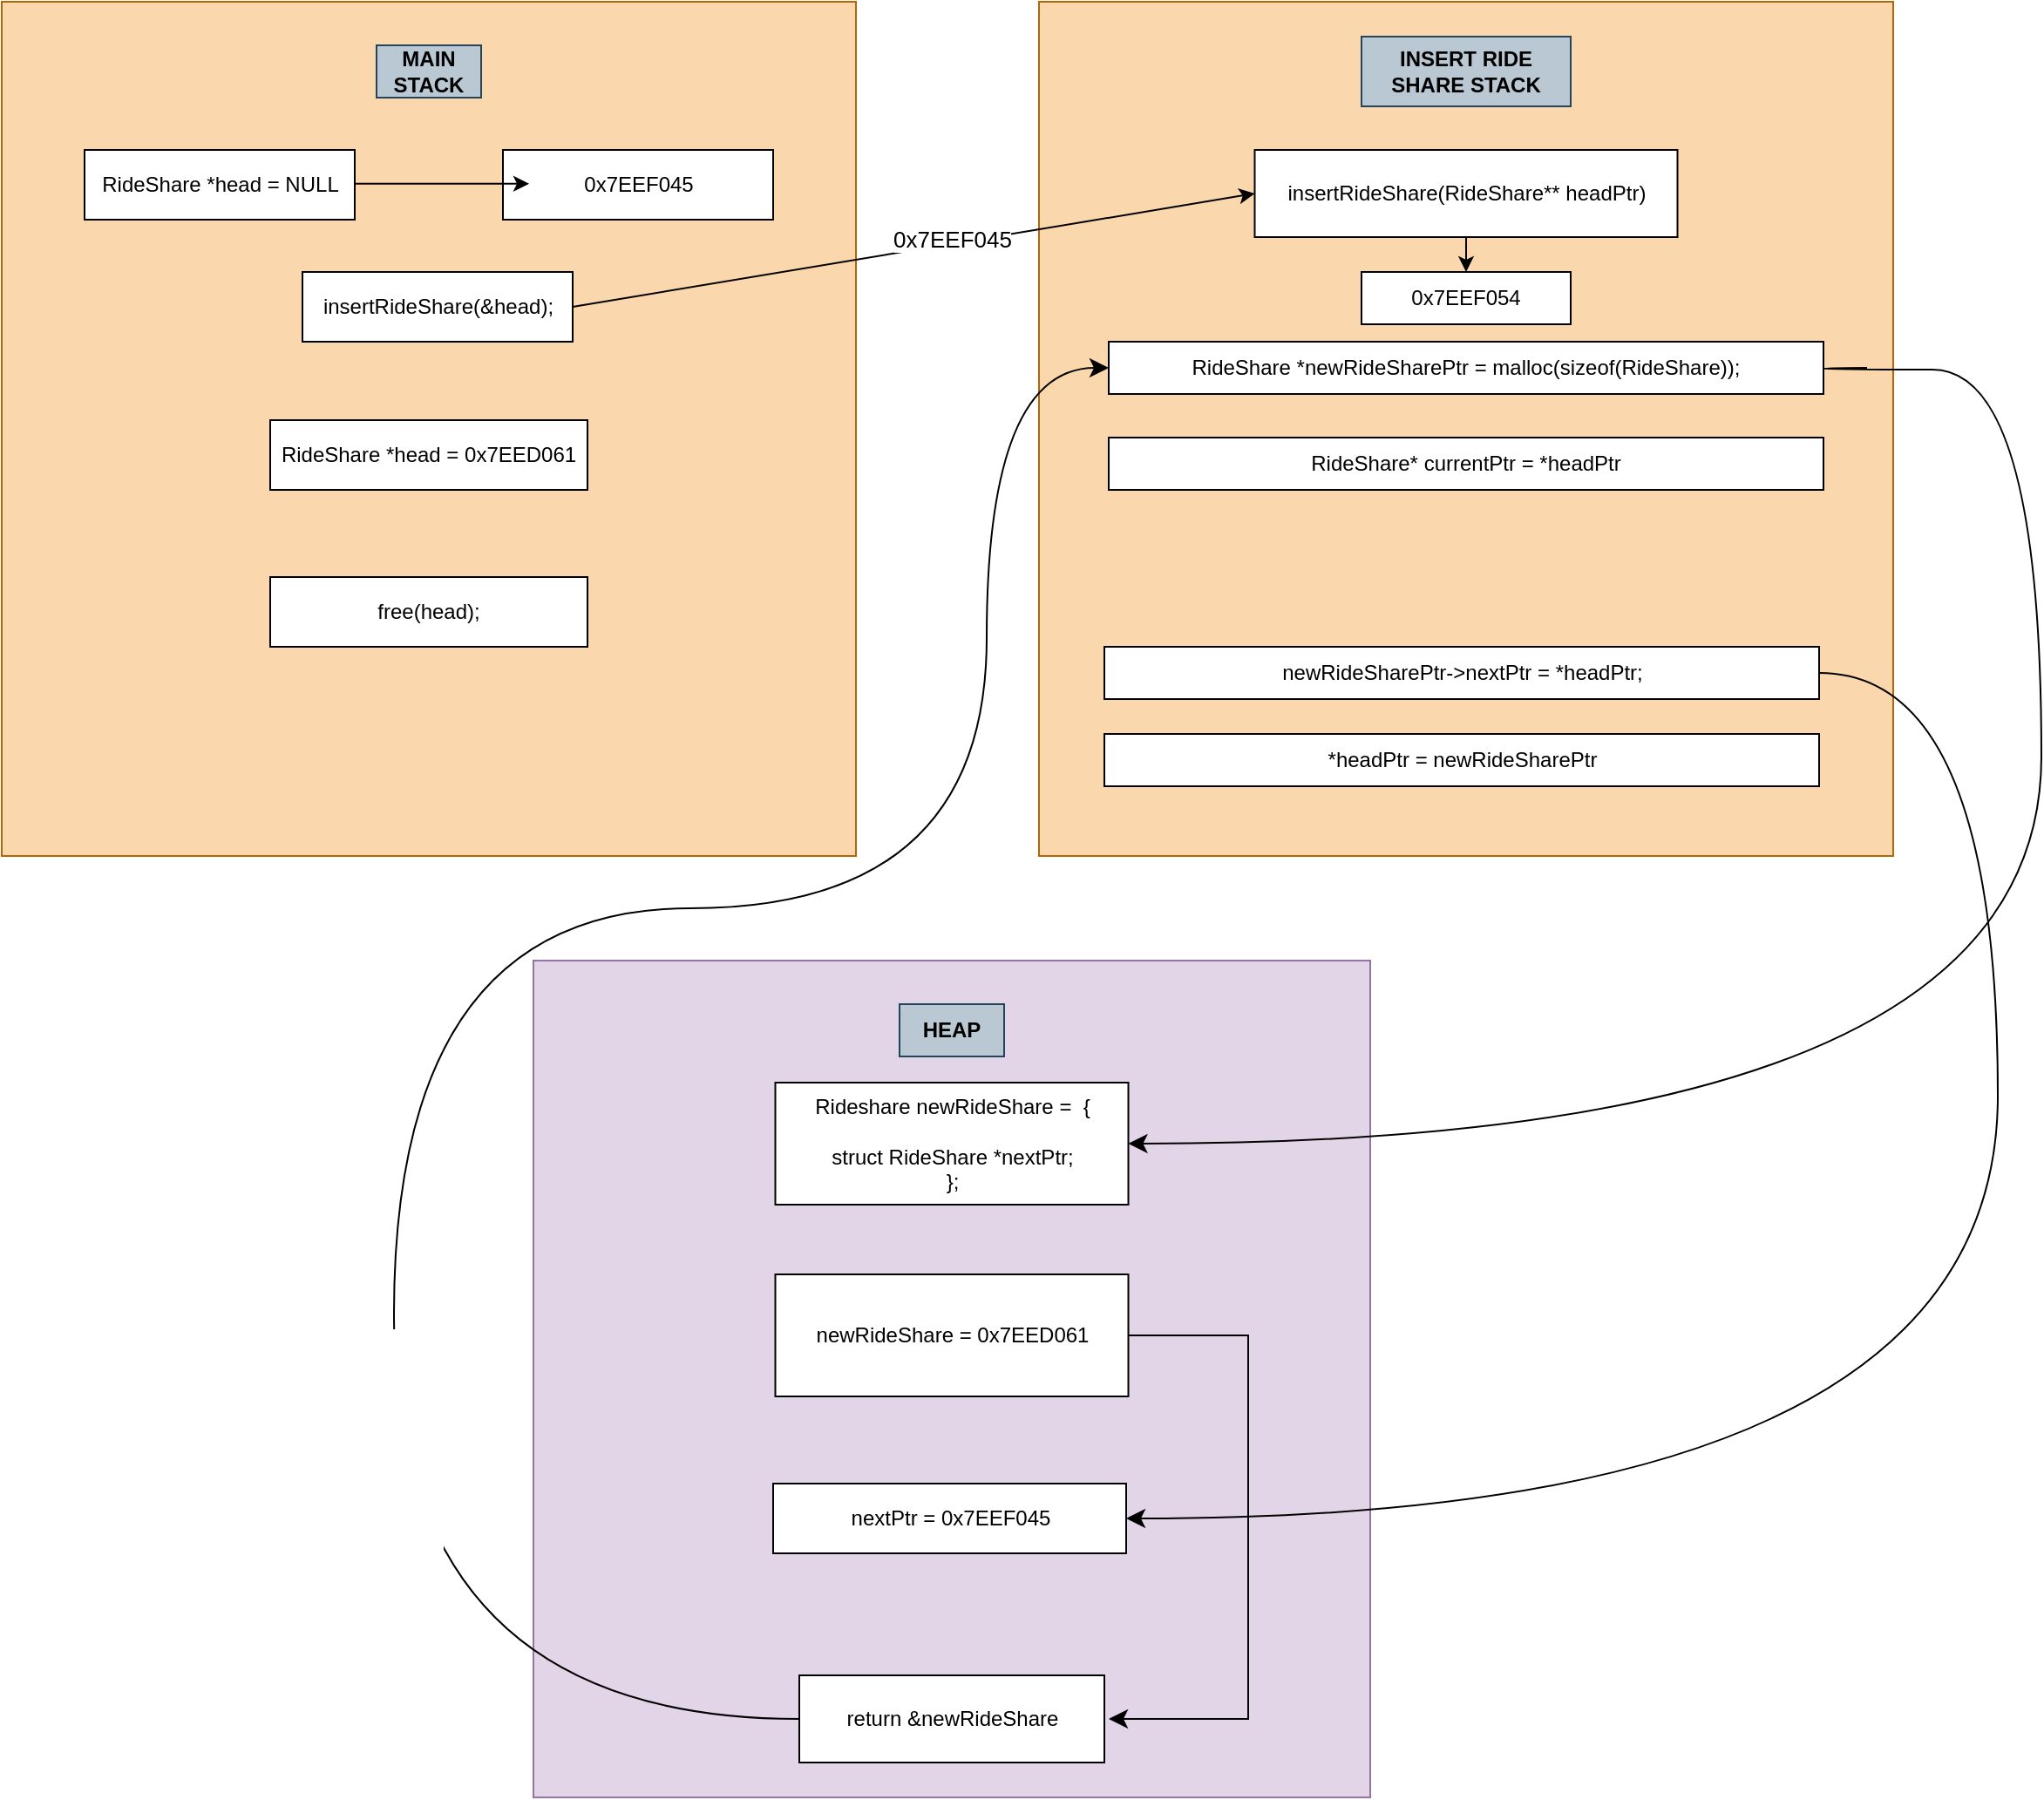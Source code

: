 <mxfile version="24.3.1" type="github" pages="2">
  <diagram name="Page-1" id="FroGnHOa9ntfNl5yrNbP">
    <mxGraphModel dx="1572" dy="673" grid="1" gridSize="10" guides="1" tooltips="1" connect="1" arrows="1" fold="1" page="1" pageScale="1" pageWidth="850" pageHeight="1100" math="0" shadow="0">
      <root>
        <mxCell id="0" />
        <mxCell id="1" parent="0" />
        <mxCell id="H_20zZlquwgilv0S4cVw-3" value="" style="whiteSpace=wrap;html=1;aspect=fixed;fillColor=#fad7ac;strokeColor=#b46504;" parent="1" vertex="1">
          <mxGeometry x="305" width="490" height="490" as="geometry" />
        </mxCell>
        <mxCell id="H_20zZlquwgilv0S4cVw-4" value="&lt;b&gt;MAIN STACK&lt;/b&gt;" style="text;html=1;align=center;verticalAlign=middle;whiteSpace=wrap;rounded=0;fillColor=#bac8d3;strokeColor=#23445d;" parent="1" vertex="1">
          <mxGeometry x="520" y="25" width="60" height="30" as="geometry" />
        </mxCell>
        <mxCell id="s7YxVungP2fpLHbj8Vtj-1" value="RideShare *head = NULL" style="rounded=0;whiteSpace=wrap;html=1;" parent="1" vertex="1">
          <mxGeometry x="352.5" y="85" width="155" height="40" as="geometry" />
        </mxCell>
        <mxCell id="s7YxVungP2fpLHbj8Vtj-2" value="insertRideShare(&amp;amp;head);" style="rounded=0;whiteSpace=wrap;html=1;" parent="1" vertex="1">
          <mxGeometry x="477.5" y="155" width="155" height="40" as="geometry" />
        </mxCell>
        <mxCell id="s7YxVungP2fpLHbj8Vtj-3" value="" style="whiteSpace=wrap;html=1;aspect=fixed;fillColor=#fad7ac;strokeColor=#b46504;" parent="1" vertex="1">
          <mxGeometry x="900" width="490" height="490" as="geometry" />
        </mxCell>
        <mxCell id="s7YxVungP2fpLHbj8Vtj-4" value="&lt;b&gt;INSERT RIDE SHARE STACK&lt;br&gt;&lt;/b&gt;" style="text;html=1;align=center;verticalAlign=middle;whiteSpace=wrap;rounded=0;fillColor=#bac8d3;strokeColor=#23445d;" parent="1" vertex="1">
          <mxGeometry x="1085" y="20" width="120" height="40" as="geometry" />
        </mxCell>
        <mxCell id="9rHwSf6MdKlfwykT_TFH-1" value="0x7EEF045" style="rounded=0;whiteSpace=wrap;html=1;" parent="1" vertex="1">
          <mxGeometry x="592.5" y="85" width="155" height="40" as="geometry" />
        </mxCell>
        <mxCell id="9rHwSf6MdKlfwykT_TFH-2" value="" style="endArrow=classic;html=1;rounded=0;" parent="1" edge="1">
          <mxGeometry relative="1" as="geometry">
            <mxPoint x="507.5" y="104.41" as="sourcePoint" />
            <mxPoint x="607.5" y="104.41" as="targetPoint" />
          </mxGeometry>
        </mxCell>
        <mxCell id="9rHwSf6MdKlfwykT_TFH-4" value="" style="endArrow=classic;html=1;rounded=0;exitX=1;exitY=0.5;exitDx=0;exitDy=0;entryX=0;entryY=0.5;entryDx=0;entryDy=0;" parent="1" edge="1" target="9rHwSf6MdKlfwykT_TFH-9" source="s7YxVungP2fpLHbj8Vtj-2">
          <mxGeometry relative="1" as="geometry">
            <mxPoint x="442.5" y="175" as="sourcePoint" />
            <mxPoint x="787.5" y="233.82" as="targetPoint" />
          </mxGeometry>
        </mxCell>
        <mxCell id="9rHwSf6MdKlfwykT_TFH-5" value="0x7EEF045" style="edgeLabel;resizable=0;html=1;;align=center;verticalAlign=middle;spacing=2;fontSize=13;" parent="9rHwSf6MdKlfwykT_TFH-4" connectable="0" vertex="1">
          <mxGeometry relative="1" as="geometry">
            <mxPoint x="21" y="-7" as="offset" />
          </mxGeometry>
        </mxCell>
        <mxCell id="9rHwSf6MdKlfwykT_TFH-9" value="insertRideShare(RideShare** headPtr)" style="rounded=0;whiteSpace=wrap;html=1;" parent="1" vertex="1">
          <mxGeometry x="1023.75" y="85" width="242.5" height="50" as="geometry" />
        </mxCell>
        <mxCell id="xYxj79S9pgORMnlAGYJZ-4" value="" style="endArrow=classic;html=1;rounded=0;exitX=0.5;exitY=1;exitDx=0;exitDy=0;" edge="1" parent="1" source="9rHwSf6MdKlfwykT_TFH-9" target="xYxj79S9pgORMnlAGYJZ-5">
          <mxGeometry width="50" height="50" relative="1" as="geometry">
            <mxPoint x="980" y="350" as="sourcePoint" />
            <mxPoint x="1030" y="300" as="targetPoint" />
          </mxGeometry>
        </mxCell>
        <mxCell id="xYxj79S9pgORMnlAGYJZ-5" value="0x7EEF054" style="rounded=0;whiteSpace=wrap;html=1;" vertex="1" parent="1">
          <mxGeometry x="1085" y="155" width="120" height="30" as="geometry" />
        </mxCell>
        <mxCell id="xYxj79S9pgORMnlAGYJZ-6" value="RideShare* currentPtr = *headPtr" style="rounded=0;whiteSpace=wrap;html=1;" vertex="1" parent="1">
          <mxGeometry x="940" y="250" width="410" height="30" as="geometry" />
        </mxCell>
        <mxCell id="EGVVTHV1Z94VJ7e5ZW9c-1" value="" style="whiteSpace=wrap;html=1;aspect=fixed;fillColor=#e1d5e7;strokeColor=#9673a6;" vertex="1" parent="1">
          <mxGeometry x="610" y="550" width="480" height="480" as="geometry" />
        </mxCell>
        <mxCell id="EGVVTHV1Z94VJ7e5ZW9c-2" value="&lt;b&gt;HEAP&lt;/b&gt;" style="text;html=1;align=center;verticalAlign=middle;whiteSpace=wrap;rounded=0;fillColor=#bac8d3;strokeColor=#23445d;" vertex="1" parent="1">
          <mxGeometry x="820" y="575" width="60" height="30" as="geometry" />
        </mxCell>
        <mxCell id="EGVVTHV1Z94VJ7e5ZW9c-3" value="RideShare *newRideSharePtr = malloc(sizeof(RideShare));" style="rounded=0;whiteSpace=wrap;html=1;" vertex="1" parent="1">
          <mxGeometry x="940" y="195" width="410" height="30" as="geometry" />
        </mxCell>
        <mxCell id="EGVVTHV1Z94VJ7e5ZW9c-6" value="" style="edgeStyle=orthogonalEdgeStyle;endArrow=classic;html=1;rounded=0;endSize=8;startSize=8;elbow=vertical;curved=1;entryX=1;entryY=0.5;entryDx=0;entryDy=0;" edge="1" parent="1" target="EGVVTHV1Z94VJ7e5ZW9c-7">
          <mxGeometry width="50" height="50" relative="1" as="geometry">
            <mxPoint x="1375" y="210" as="sourcePoint" />
            <mxPoint x="960" y="655" as="targetPoint" />
            <Array as="points">
              <mxPoint x="1350" y="210" />
              <mxPoint x="1350" y="211" />
              <mxPoint x="1475" y="211" />
              <mxPoint x="1475" y="655" />
            </Array>
          </mxGeometry>
        </mxCell>
        <mxCell id="EGVVTHV1Z94VJ7e5ZW9c-7" value="&lt;div&gt;Rideshare newRideShare =&amp;nbsp; {&lt;/div&gt;&lt;div&gt;&lt;br&gt;&lt;/div&gt;&lt;div&gt;struct RideShare *nextPtr;&lt;br&gt;&lt;/div&gt;&lt;div&gt;};&lt;/div&gt;" style="rounded=0;whiteSpace=wrap;html=1;" vertex="1" parent="1">
          <mxGeometry x="748.75" y="620" width="202.5" height="70" as="geometry" />
        </mxCell>
        <mxCell id="EGVVTHV1Z94VJ7e5ZW9c-9" value="return &amp;amp;newRideShare" style="rounded=0;whiteSpace=wrap;html=1;" vertex="1" parent="1">
          <mxGeometry x="762.5" y="960" width="175" height="50" as="geometry" />
        </mxCell>
        <mxCell id="EGVVTHV1Z94VJ7e5ZW9c-13" value="" style="edgeStyle=orthogonalEdgeStyle;endArrow=classic;html=1;curved=1;rounded=0;endSize=8;startSize=8;entryX=0;entryY=0.5;entryDx=0;entryDy=0;" edge="1" parent="1" source="EGVVTHV1Z94VJ7e5ZW9c-9" target="EGVVTHV1Z94VJ7e5ZW9c-3">
          <mxGeometry width="50" height="50" relative="1" as="geometry">
            <mxPoint x="640" y="730" as="sourcePoint" />
            <mxPoint x="690" y="680" as="targetPoint" />
            <Array as="points">
              <mxPoint x="530" y="985" />
              <mxPoint x="530" y="520" />
              <mxPoint x="870" y="520" />
              <mxPoint x="870" y="210" />
            </Array>
          </mxGeometry>
        </mxCell>
        <mxCell id="EGVVTHV1Z94VJ7e5ZW9c-16" value="newRideSharePtr-&amp;gt;nextPtr = *headPtr;" style="rounded=0;whiteSpace=wrap;html=1;" vertex="1" parent="1">
          <mxGeometry x="937.5" y="370" width="410" height="30" as="geometry" />
        </mxCell>
        <mxCell id="EGVVTHV1Z94VJ7e5ZW9c-17" value="" style="edgeStyle=orthogonalEdgeStyle;endArrow=classic;html=1;rounded=0;endSize=8;startSize=8;exitX=1;exitY=0.5;exitDx=0;exitDy=0;curved=1;entryX=1;entryY=0.5;entryDx=0;entryDy=0;" edge="1" parent="1" source="EGVVTHV1Z94VJ7e5ZW9c-16" target="EGVVTHV1Z94VJ7e5ZW9c-18">
          <mxGeometry width="50" height="50" relative="1" as="geometry">
            <mxPoint x="860" y="430" as="sourcePoint" />
            <mxPoint x="1440" y="750" as="targetPoint" />
            <Array as="points">
              <mxPoint x="1450" y="385" />
              <mxPoint x="1450" y="870" />
            </Array>
          </mxGeometry>
        </mxCell>
        <mxCell id="EGVVTHV1Z94VJ7e5ZW9c-18" value="nextPtr = 0x7EEF045" style="rounded=0;whiteSpace=wrap;html=1;" vertex="1" parent="1">
          <mxGeometry x="747.5" y="850" width="202.5" height="40" as="geometry" />
        </mxCell>
        <mxCell id="EGVVTHV1Z94VJ7e5ZW9c-19" value="newRideShare = 0x7EED061" style="rounded=0;whiteSpace=wrap;html=1;" vertex="1" parent="1">
          <mxGeometry x="748.75" y="730" width="202.5" height="70" as="geometry" />
        </mxCell>
        <mxCell id="EGVVTHV1Z94VJ7e5ZW9c-21" value="" style="edgeStyle=segmentEdgeStyle;endArrow=classic;html=1;curved=0;rounded=0;endSize=8;startSize=8;exitX=1;exitY=0.5;exitDx=0;exitDy=0;" edge="1" parent="1" source="EGVVTHV1Z94VJ7e5ZW9c-19">
          <mxGeometry width="50" height="50" relative="1" as="geometry">
            <mxPoint x="650" y="770" as="sourcePoint" />
            <mxPoint x="940" y="985" as="targetPoint" />
            <Array as="points">
              <mxPoint x="1020" y="765" />
              <mxPoint x="1020" y="985" />
            </Array>
          </mxGeometry>
        </mxCell>
        <mxCell id="EGVVTHV1Z94VJ7e5ZW9c-22" value="*headPtr = newRideSharePtr" style="rounded=0;whiteSpace=wrap;html=1;" vertex="1" parent="1">
          <mxGeometry x="937.5" y="420" width="410" height="30" as="geometry" />
        </mxCell>
        <mxCell id="EGVVTHV1Z94VJ7e5ZW9c-23" value="RideShare *head = 0x7EED061" style="rounded=0;whiteSpace=wrap;html=1;" vertex="1" parent="1">
          <mxGeometry x="459" y="240" width="182" height="40" as="geometry" />
        </mxCell>
        <mxCell id="EGVVTHV1Z94VJ7e5ZW9c-24" value="free(head);" style="rounded=0;whiteSpace=wrap;html=1;" vertex="1" parent="1">
          <mxGeometry x="459" y="330" width="182" height="40" as="geometry" />
        </mxCell>
      </root>
    </mxGraphModel>
  </diagram>
  <diagram id="3gSZskNXbTsgWCmT-nFv" name="Page-2">
    <mxGraphModel dx="1886" dy="808" grid="1" gridSize="10" guides="1" tooltips="1" connect="1" arrows="1" fold="1" page="1" pageScale="1" pageWidth="850" pageHeight="1100" math="0" shadow="0">
      <root>
        <mxCell id="0" />
        <mxCell id="1" parent="0" />
      </root>
    </mxGraphModel>
  </diagram>
</mxfile>
